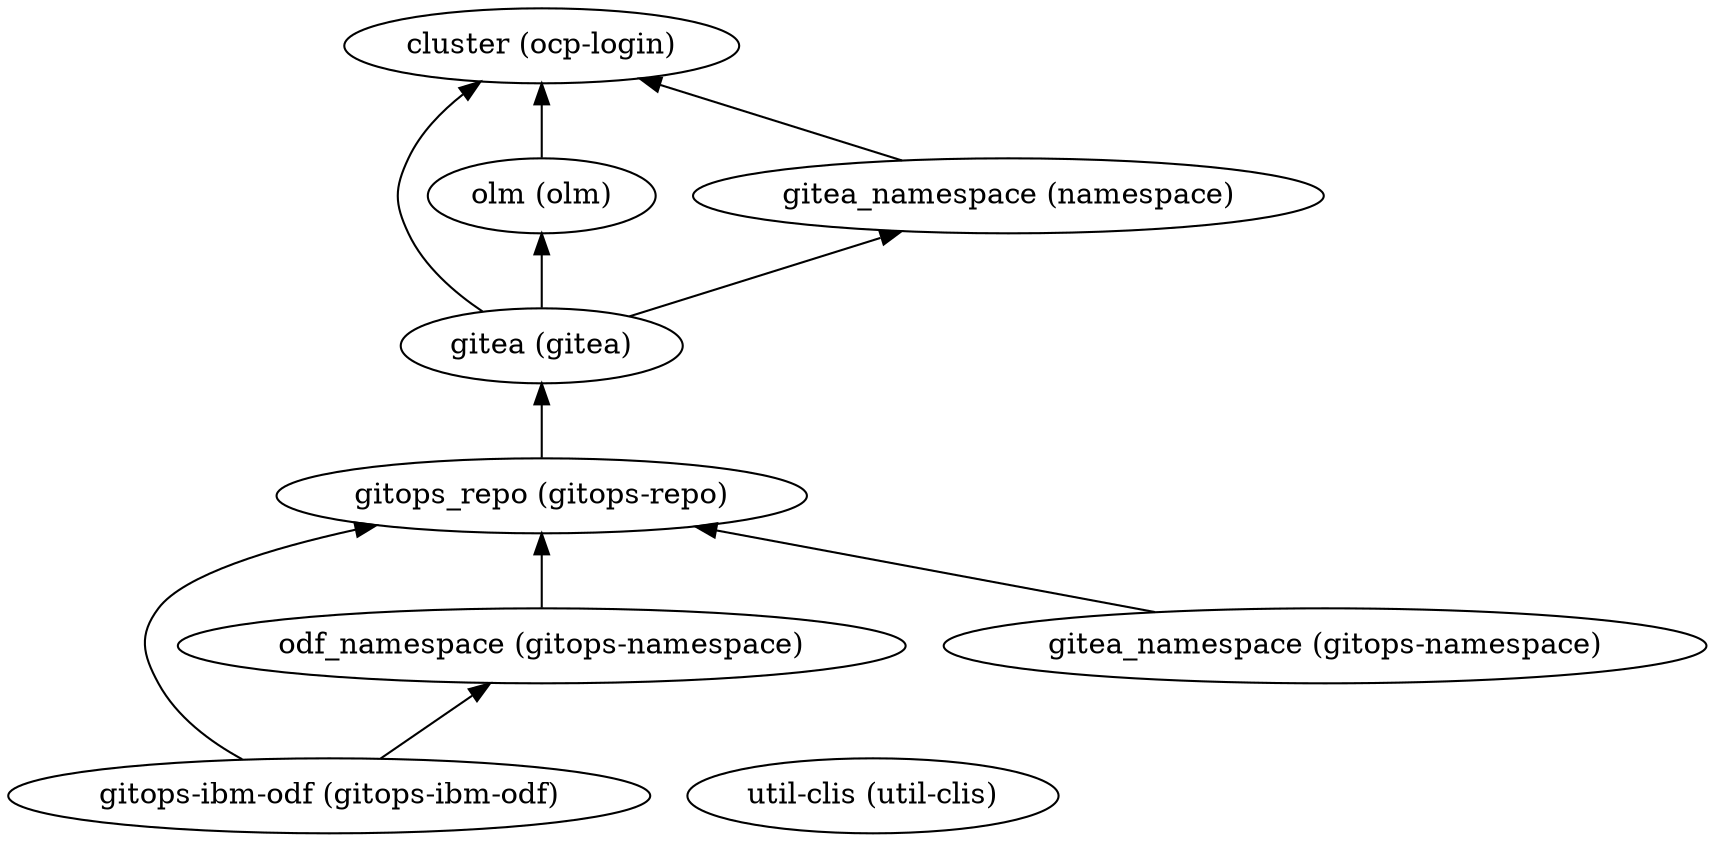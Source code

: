 digraph {
    rankdir="BT"
    "gitea (gitea)" -> "cluster (ocp-login)"
"gitea (gitea)" -> "olm (olm)"
"gitea (gitea)" -> "gitea_namespace (namespace)"
"gitea (gitea)"
"cluster (ocp-login)"
"olm (olm)" -> "cluster (ocp-login)"
"olm (olm)"
"gitea_namespace (namespace)" -> "cluster (ocp-login)"
"gitea_namespace (namespace)"
"gitops-ibm-odf (gitops-ibm-odf)" -> "gitops_repo (gitops-repo)"
"gitops-ibm-odf (gitops-ibm-odf)" -> "odf_namespace (gitops-namespace)"
"gitops-ibm-odf (gitops-ibm-odf)"
"gitops_repo (gitops-repo)" -> "gitea (gitea)"
"gitops_repo (gitops-repo)"
"odf_namespace (gitops-namespace)" -> "gitops_repo (gitops-repo)"
"odf_namespace (gitops-namespace)"
"gitea_namespace (gitops-namespace)" -> "gitops_repo (gitops-repo)"
"gitea_namespace (gitops-namespace)"
"util-clis (util-clis)"
  }